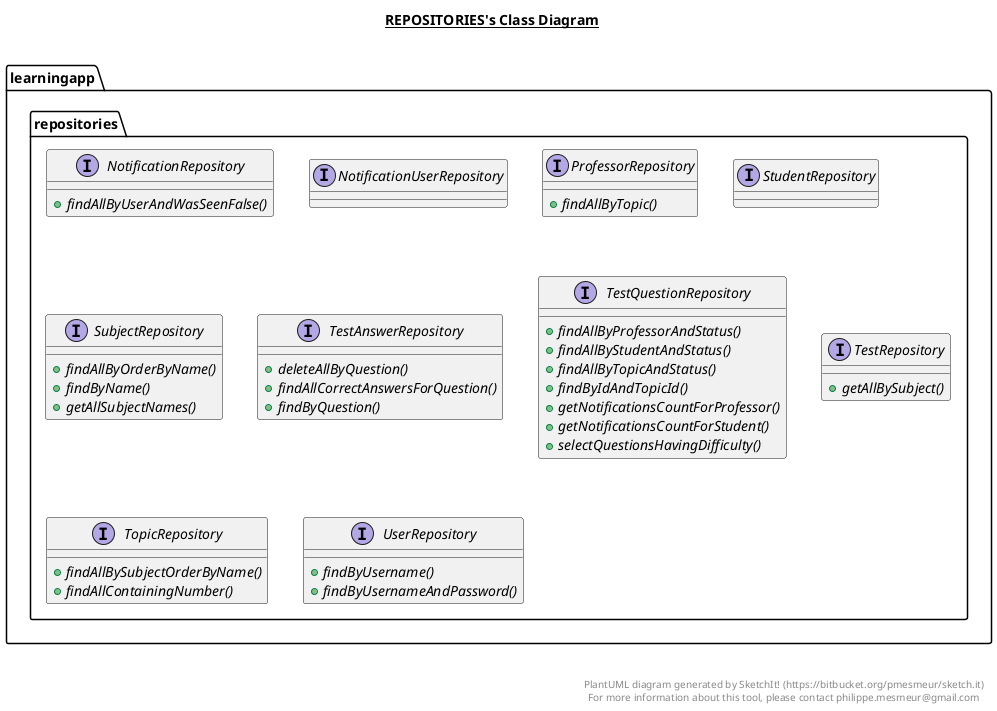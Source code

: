 @startuml

title __REPOSITORIES's Class Diagram__\n

  namespace learningapp {
    namespace repositories {
      interface learningapp.repositories.NotificationRepository {
          {abstract} + findAllByUserAndWasSeenFalse()
      }
    }
  }
  

  namespace learningapp {
    namespace repositories {
      interface learningapp.repositories.NotificationUserRepository {
      }
    }
  }
  

  namespace learningapp {
    namespace repositories {
      interface learningapp.repositories.ProfessorRepository {
          {abstract} + findAllByTopic()
      }
    }
  }
  

  namespace learningapp {
    namespace repositories {
      interface learningapp.repositories.StudentRepository {
      }
    }
  }
  

  namespace learningapp {
    namespace repositories {
      interface learningapp.repositories.SubjectRepository {
          {abstract} + findAllByOrderByName()
          {abstract} + findByName()
          {abstract} + getAllSubjectNames()
      }
    }
  }
  

  namespace learningapp {
    namespace repositories {
      interface learningapp.repositories.TestAnswerRepository {
          {abstract} + deleteAllByQuestion()
          {abstract} + findAllCorrectAnswersForQuestion()
          {abstract} + findByQuestion()
      }
    }
  }
  

  namespace learningapp {
    namespace repositories {
      interface learningapp.repositories.TestQuestionRepository {
          {abstract} + findAllByProfessorAndStatus()
          {abstract} + findAllByStudentAndStatus()
          {abstract} + findAllByTopicAndStatus()
          {abstract} + findByIdAndTopicId()
          {abstract} + getNotificationsCountForProfessor()
          {abstract} + getNotificationsCountForStudent()
          {abstract} + selectQuestionsHavingDifficulty()
      }
    }
  }
  

  namespace learningapp {
    namespace repositories {
      interface learningapp.repositories.TestRepository {
          {abstract} + getAllBySubject()
      }
    }
  }
  

  namespace learningapp {
    namespace repositories {
      interface learningapp.repositories.TopicRepository {
          {abstract} + findAllBySubjectOrderByName()
          {abstract} + findAllContainingNumber()
      }
    }
  }
  

  namespace learningapp {
    namespace repositories {
      interface learningapp.repositories.UserRepository {
          {abstract} + findByUsername()
          {abstract} + findByUsernameAndPassword()
      }
    }
  }
  



right footer


PlantUML diagram generated by SketchIt! (https://bitbucket.org/pmesmeur/sketch.it)
For more information about this tool, please contact philippe.mesmeur@gmail.com
endfooter

@enduml
